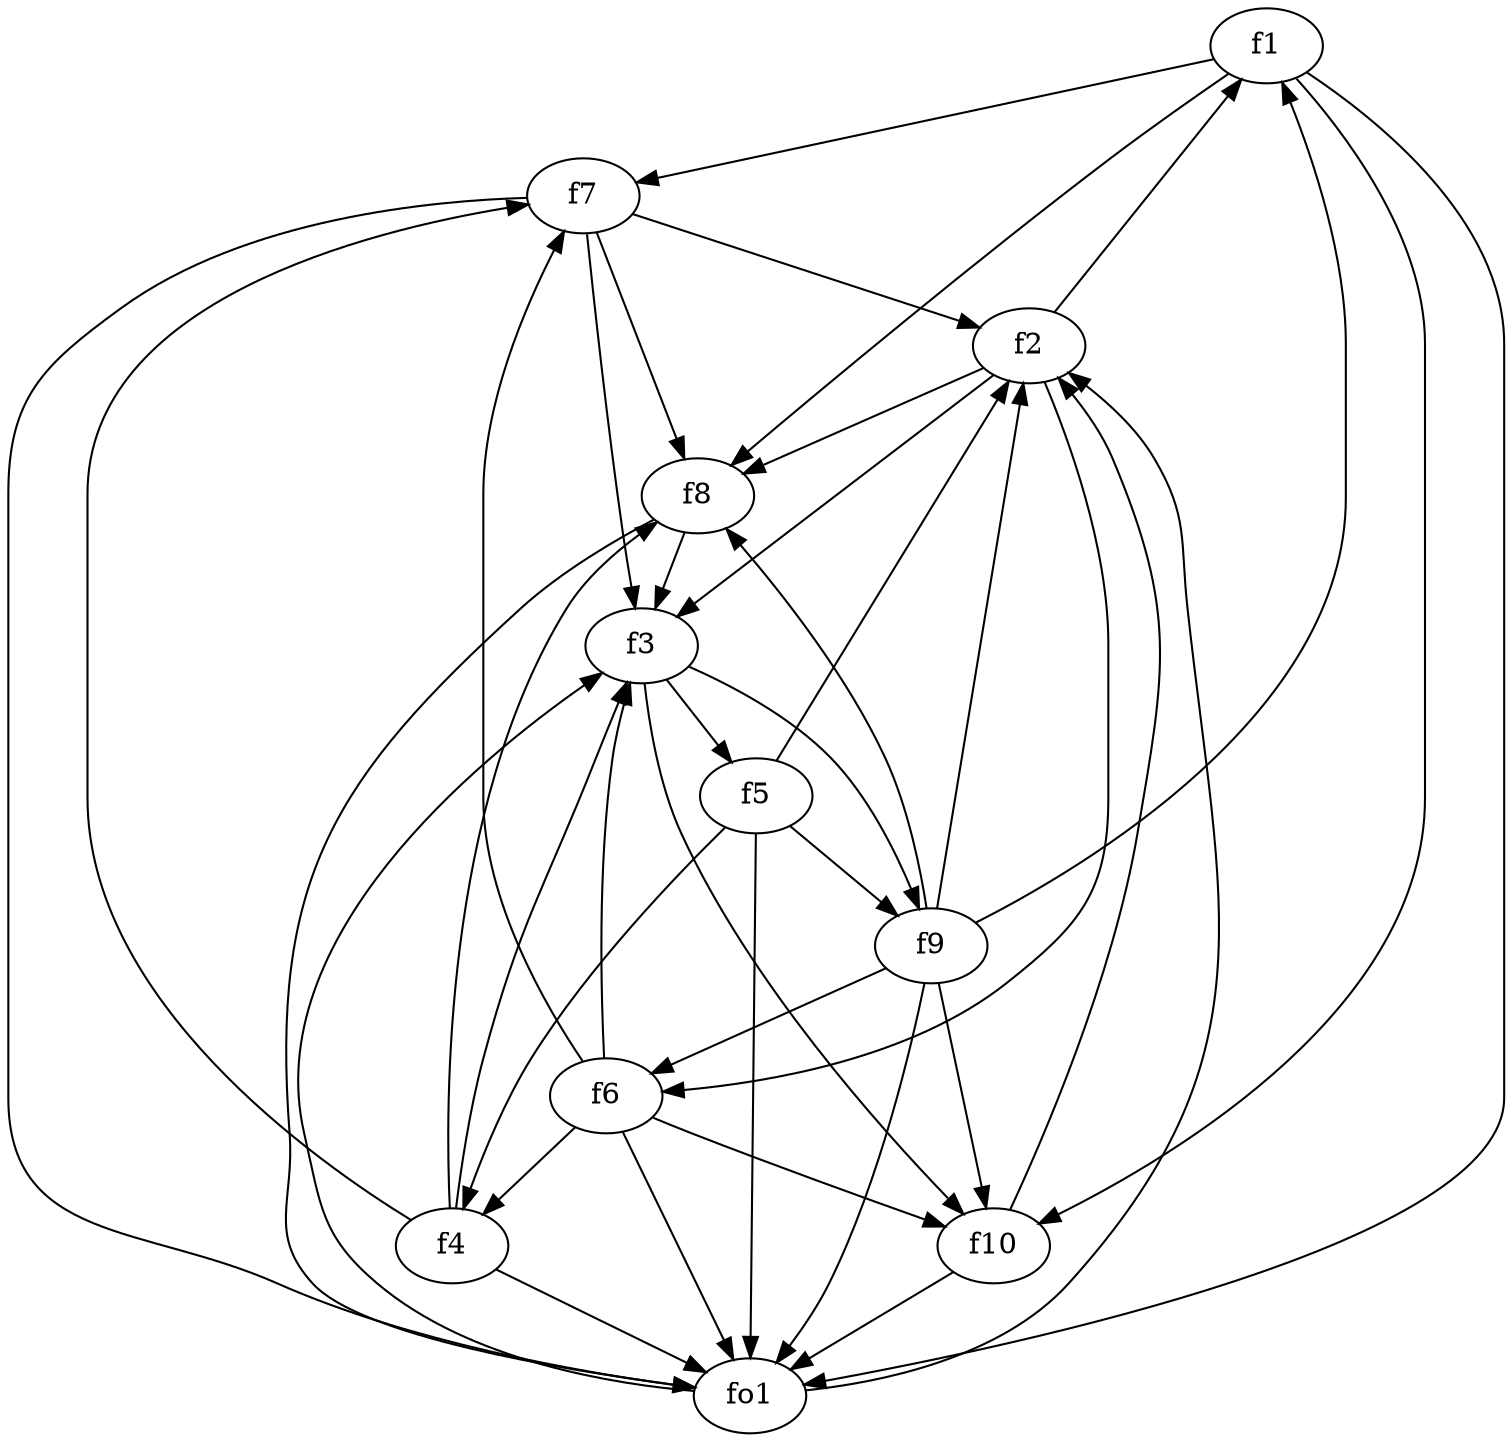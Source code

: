 strict digraph  {
f1;
f2;
f3;
f4;
f5;
f6;
f7;
f8;
f9;
f10;
fo1;
f1 -> f10  [weight=2];
f1 -> f7  [weight=2];
f1 -> fo1  [weight=2];
f1 -> f8  [weight=2];
f2 -> f3  [weight=2];
f2 -> f1  [weight=2];
f2 -> f8  [weight=2];
f2 -> f6  [weight=2];
f3 -> f10  [weight=2];
f3 -> f9  [weight=2];
f3 -> f5  [weight=2];
f4 -> fo1  [weight=2];
f4 -> f3  [weight=2];
f4 -> f7  [weight=2];
f4 -> f8  [weight=2];
f5 -> fo1  [weight=2];
f5 -> f9  [weight=2];
f5 -> f4  [weight=2];
f5 -> f2  [weight=2];
f6 -> f7  [weight=2];
f6 -> fo1  [weight=2];
f6 -> f3  [weight=2];
f6 -> f4  [weight=2];
f6 -> f10  [weight=2];
f7 -> f2  [weight=2];
f7 -> f3  [weight=2];
f7 -> f8  [weight=2];
f7 -> fo1  [weight=2];
f8 -> fo1  [weight=2];
f8 -> f3  [weight=2];
f9 -> fo1  [weight=2];
f9 -> f8  [weight=2];
f9 -> f2  [weight=2];
f9 -> f1  [weight=2];
f9 -> f10  [weight=2];
f9 -> f6  [weight=2];
f10 -> fo1  [weight=2];
f10 -> f2  [weight=2];
fo1 -> f2  [weight=2];
fo1 -> f3  [weight=2];
}
